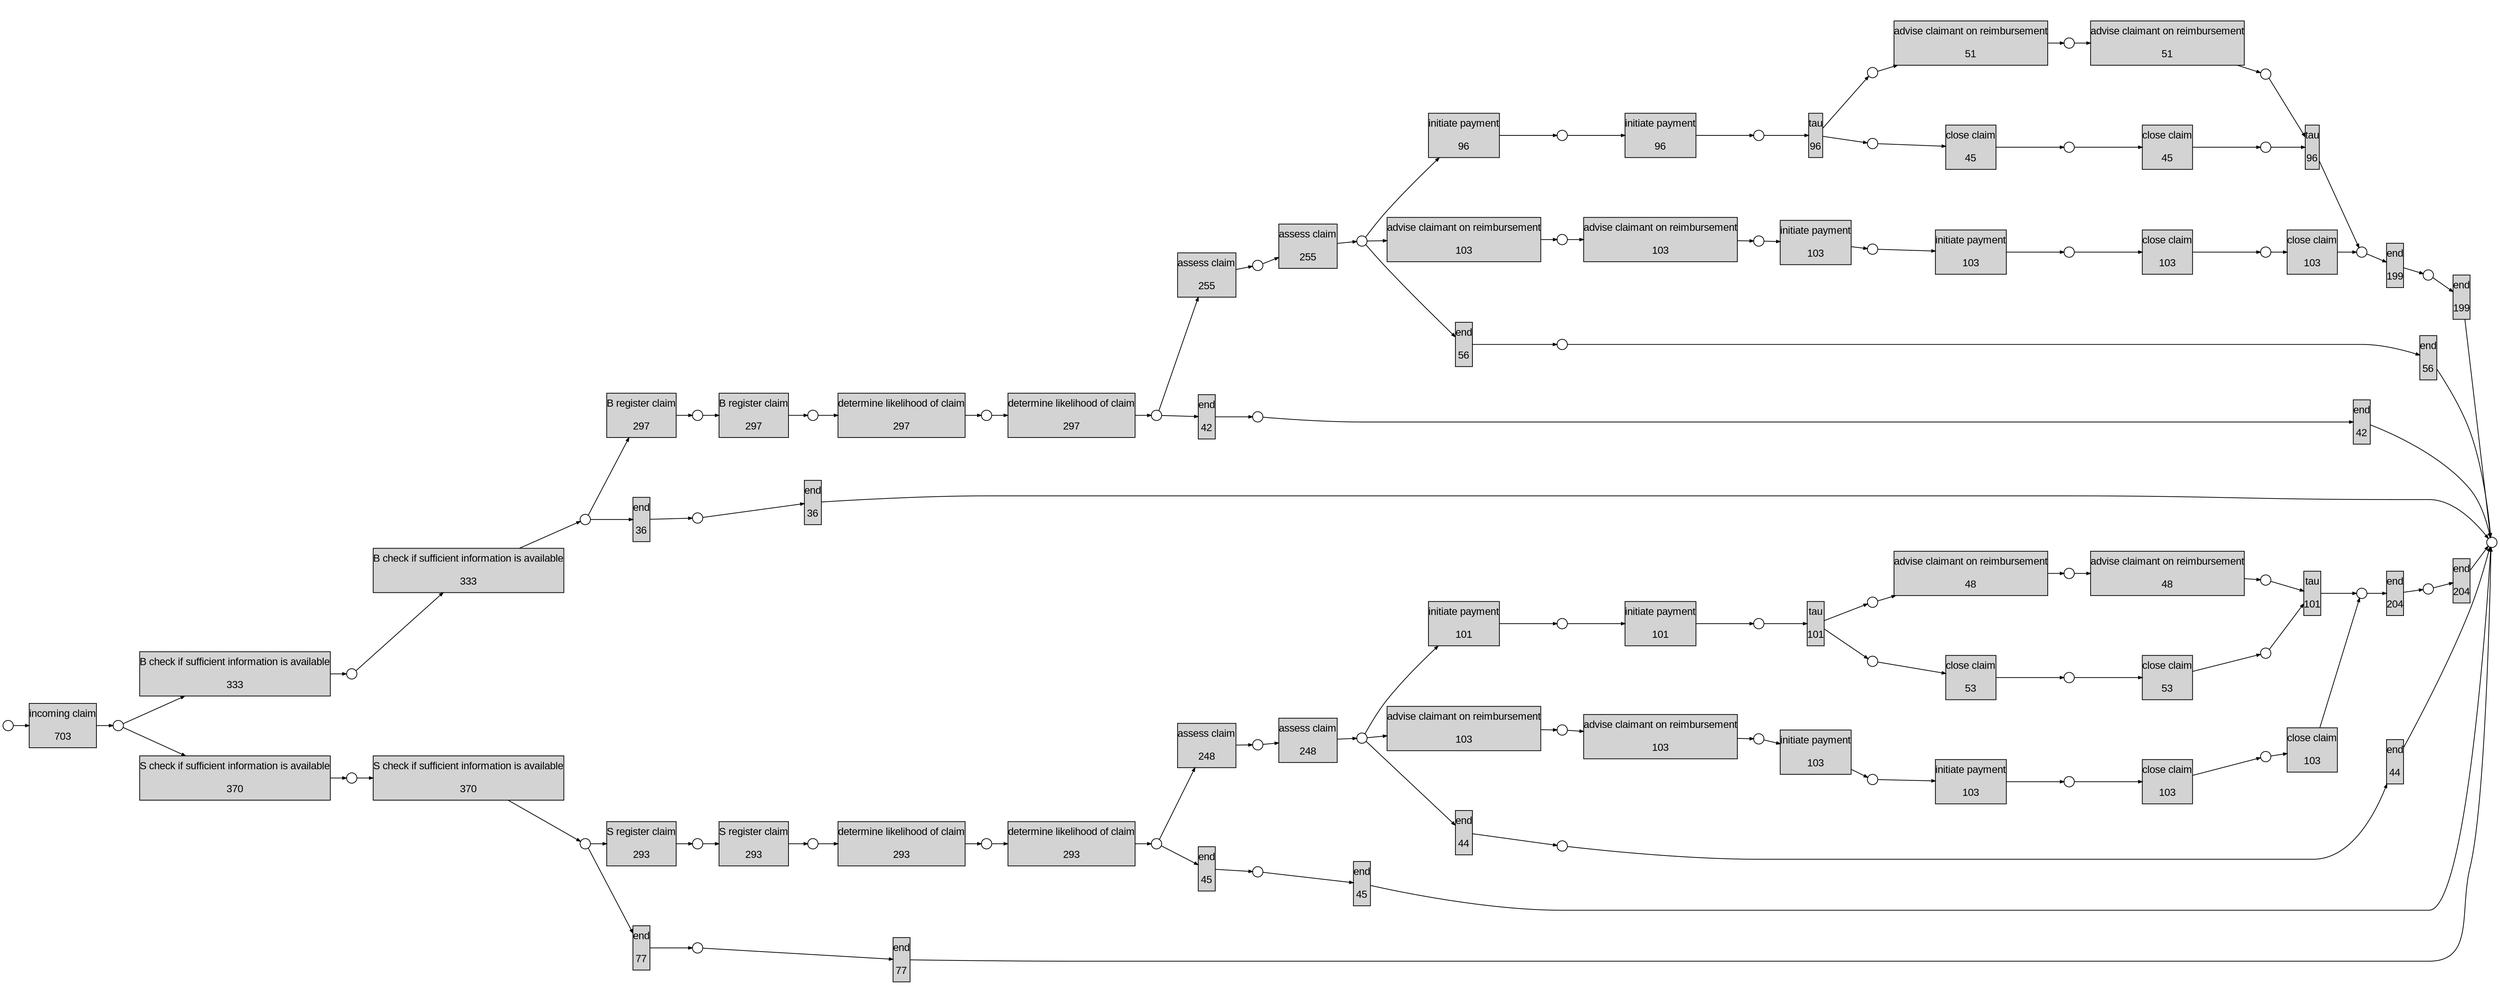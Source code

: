 digraph G { 
ranksep=".3"; fontsize="14"; remincross=true; margin="0.0,0.0"; fontname="Arial";rankdir="LR";
edge [arrowsize="0.5"];
node [height=".2",width=".2",fontname="Arial",fontsize="14"];
ratio=0.4;
id1 [shape="box",margin="0, 0.1",label="B check if sufficient information is available\n\n333",style="filled"];
id2 [shape="box",margin="0, 0.1",label="B check if sufficient information is available\n\n333",style="filled"];
id3 [shape="box",margin="0, 0.1",label="B register claim\n\n297",style="filled"];
id4 [shape="box",margin="0, 0.1",label="B register claim\n\n297",style="filled"];
id5 [shape="box",margin="0, 0.1",label="S check if sufficient information is available\n\n370",style="filled"];
id6 [shape="box",margin="0, 0.1",label="S check if sufficient information is available\n\n370",style="filled"];
id7 [shape="box",margin="0, 0.1",label="S register claim\n\n293",style="filled"];
id8 [shape="box",margin="0, 0.1",label="S register claim\n\n293",style="filled"];
id9 [shape="box",margin="0, 0.1",label="advise claimant on reimbursement\n\n48",style="filled"];
id10 [shape="box",margin="0, 0.1",label="advise claimant on reimbursement\n\n48",style="filled"];
id11 [shape="box",margin="0, 0.1",label="advise claimant on reimbursement\n\n103",style="filled"];
id12 [shape="box",margin="0, 0.1",label="advise claimant on reimbursement\n\n103",style="filled"];
id13 [shape="box",margin="0, 0.1",label="advise claimant on reimbursement\n\n51",style="filled"];
id14 [shape="box",margin="0, 0.1",label="advise claimant on reimbursement\n\n51",style="filled"];
id15 [shape="box",margin="0, 0.1",label="advise claimant on reimbursement\n\n103",style="filled"];
id16 [shape="box",margin="0, 0.1",label="advise claimant on reimbursement\n\n103",style="filled"];
id17 [shape="box",margin="0, 0.1",label="assess claim\n\n255",style="filled"];
id18 [shape="box",margin="0, 0.1",label="assess claim\n\n255",style="filled"];
id19 [shape="box",margin="0, 0.1",label="assess claim\n\n248",style="filled"];
id20 [shape="box",margin="0, 0.1",label="assess claim\n\n248",style="filled"];
id21 [shape="box",margin="0, 0.1",label="close claim\n\n53",style="filled"];
id22 [shape="box",margin="0, 0.1",label="close claim\n\n53",style="filled"];
id23 [shape="box",margin="0, 0.1",label="close claim\n\n103",style="filled"];
id24 [shape="box",margin="0, 0.1",label="close claim\n\n103",style="filled"];
id25 [shape="box",margin="0, 0.1",label="close claim\n\n45",style="filled"];
id26 [shape="box",margin="0, 0.1",label="close claim\n\n45",style="filled"];
id27 [shape="box",margin="0, 0.1",label="close claim\n\n103",style="filled"];
id28 [shape="box",margin="0, 0.1",label="close claim\n\n103",style="filled"];
id29 [shape="box",margin="0, 0.1",label="determine likelihood of claim\n\n297",style="filled"];
id30 [shape="box",margin="0, 0.1",label="determine likelihood of claim\n\n297",style="filled"];
id31 [shape="box",margin="0, 0.1",label="determine likelihood of claim\n\n293",style="filled"];
id32 [shape="box",margin="0, 0.1",label="determine likelihood of claim\n\n293",style="filled"];
id33 [shape="box",margin="0, 0.1",label="end\n\n36",style="filled"];
id34 [shape="box",margin="0, 0.1",label="end\n\n36",style="filled"];
id35 [shape="box",margin="0, 0.1",label="end\n\n204",style="filled"];
id36 [shape="box",margin="0, 0.1",label="end\n\n204",style="filled"];
id37 [shape="box",margin="0, 0.1",label="end\n\n42",style="filled"];
id38 [shape="box",margin="0, 0.1",label="end\n\n42",style="filled"];
id39 [shape="box",margin="0, 0.1",label="end\n\n56",style="filled"];
id40 [shape="box",margin="0, 0.1",label="end\n\n56",style="filled"];
id41 [shape="box",margin="0, 0.1",label="end\n\n199",style="filled"];
id42 [shape="box",margin="0, 0.1",label="end\n\n199",style="filled"];
id43 [shape="box",margin="0, 0.1",label="end\n\n77",style="filled"];
id44 [shape="box",margin="0, 0.1",label="end\n\n77",style="filled"];
id45 [shape="box",margin="0, 0.1",label="end\n\n45",style="filled"];
id46 [shape="box",margin="0, 0.1",label="end\n\n45",style="filled"];
id47 [shape="box",margin="0, 0.1",label="end\n\n44",style="filled"];
id48 [shape="box",margin="0, 0.1",label="end\n\n44",style="filled"];
id49 [shape="box",margin="0, 0.1",label="incoming claim\n\n703",style="filled"];
id50 [shape="box",margin="0, 0.1",label="initiate payment\n\n103",style="filled"];
id51 [shape="box",margin="0, 0.1",label="initiate payment\n\n103",style="filled"];
id52 [shape="box",margin="0, 0.1",label="initiate payment\n\n96",style="filled"];
id53 [shape="box",margin="0, 0.1",label="initiate payment\n\n96",style="filled"];
id54 [shape="box",margin="0, 0.1",label="initiate payment\n\n103",style="filled"];
id55 [shape="box",margin="0, 0.1",label="initiate payment\n\n103",style="filled"];
id56 [shape="box",margin="0, 0.1",label="initiate payment\n\n101",style="filled"];
id57 [shape="box",margin="0, 0.1",label="initiate payment\n\n101",style="filled"];
id58 [shape="box",margin="0, 0.1",label="tau\n\n101",style="filled"];
id59 [shape="box",margin="0, 0.1",label="tau\n\n96",style="filled"];
id60 [shape="box",margin="0, 0.1",label="tau\n\n96",style="filled"];
id61 [shape="box",margin="0, 0.1",label="tau\n\n101",style="filled"];
id62 [shape="circle",label=""];
id63 [shape="circle",label=""];
id64 [shape="circle",label=""];
id65 [shape="circle",label=""];
id66 [shape="circle",label=""];
id67 [shape="circle",label=""];
id68 [shape="circle",label=""];
id69 [shape="circle",label=""];
id70 [shape="circle",label=""];
id71 [shape="circle",label=""];
id72 [shape="circle",label=""];
id73 [shape="circle",label=""];
id74 [shape="circle",label=""];
id75 [shape="circle",label=""];
id76 [shape="circle",label=""];
id77 [shape="circle",label=""];
id78 [shape="circle",label=""];
id79 [shape="circle",label=""];
id80 [shape="circle",label=""];
id81 [shape="circle",label=""];
id82 [shape="circle",label=""];
id83 [shape="circle",label=""];
id84 [shape="circle",label=""];
id85 [shape="circle",label=""];
id86 [shape="circle",label=""];
id87 [shape="circle",label=""];
id88 [shape="circle",label=""];
id89 [shape="circle",label=""];
id90 [shape="circle",label=""];
id91 [shape="circle",label=""];
id92 [shape="circle",label=""];
id93 [shape="circle",label=""];
id94 [shape="circle",label=""];
id95 [shape="circle",label=""];
id96 [shape="circle",label=""];
id97 [shape="circle",label=""];
id98 [shape="circle",label=""];
id99 [shape="circle",label=""];
id100 [shape="circle",label=""];
id101 [shape="circle",label=""];
id102 [shape="circle",label=""];
id103 [shape="circle",label=""];
id104 [shape="circle",label=""];
id105 [shape="circle",label=""];
id106 [shape="circle",label=""];
id107 [shape="circle",label=""];
id108 [shape="circle",label=""];
id109 [shape="circle",label=""];
id110 [shape="circle",label=""];
id111 [shape="circle",label=""];
id112 [shape="circle",label=""];
id113 [shape="circle",label=""];
id114 [shape="circle",label=""];
id115 [shape="circle",label=""];
id116 [shape="circle",label=""];
id33 -> id62
id59 -> id87
id11 -> id70
id1 -> id99
id79 -> id1
id111 -> id48
id82 -> id18
id51 -> id71
id20 -> id109
id103 -> id44
id10 -> id64
id27 -> id98
id60 -> id84
id47 -> id111
id41 -> id100
id74 -> id36
id106 -> id45
id68 -> id22
id98 -> id28
id45 -> id108
id108 -> id46
id7 -> id105
id8 -> id104
id84 -> id41
id16 -> id94
id72 -> id51
id61 -> id66
id61 -> id63
id40 -> id116
id59 -> id90
id112 -> id35
id6 -> id101
id115 -> id49
id109 -> id56
id114 -> id57
id43 -> id103
id22 -> id67
id44 -> id116
id88 -> id60
id78 -> id30
id24 -> id112
id81 -> id39
id101 -> id7
id49 -> id79
id105 -> id8
id64 -> id58
id92 -> id26
id30 -> id77
id54 -> id97
id97 -> id55
id73 -> id24
id77 -> id17
id87 -> id13
id50 -> id72
id109 -> id47
id106 -> id19
id14 -> id88
id17 -> id82
id67 -> id58
id85 -> id59
id53 -> id85
id80 -> id38
id32 -> id106
id26 -> id91
id2 -> id93
id28 -> id84
id36 -> id116
id57 -> id113
id63 -> id9
id81 -> id15
id35 -> id74
id37 -> id80
id79 -> id5
id75 -> id29
id19 -> id110
id9 -> id65
id42 -> id116
id101 -> id43
id31 -> id107
id52 -> id86
id56 -> id114
id5 -> id102
id25 -> id92
id104 -> id31
id81 -> id52
id110 -> id20
id100 -> id42
id23 -> id73
id70 -> id12
id99 -> id2
id71 -> id23
id90 -> id25
id3 -> id76
id62 -> id34
id65 -> id10
id18 -> id81
id95 -> id16
id38 -> id116
id102 -> id6
id91 -> id60
id96 -> id27
id94 -> id54
id55 -> id96
id29 -> id78
id69 -> id50
id76 -> id4
id77 -> id37
id93 -> id33
id12 -> id69
id66 -> id21
id15 -> id95
id4 -> id75
id13 -> id89
id46 -> id116
id21 -> id68
id93 -> id3
id107 -> id32
id34 -> id116
id86 -> id53
id113 -> id61
id109 -> id11
id39 -> id83
id48 -> id116
id83 -> id40
id58 -> id112
id89 -> id14
}